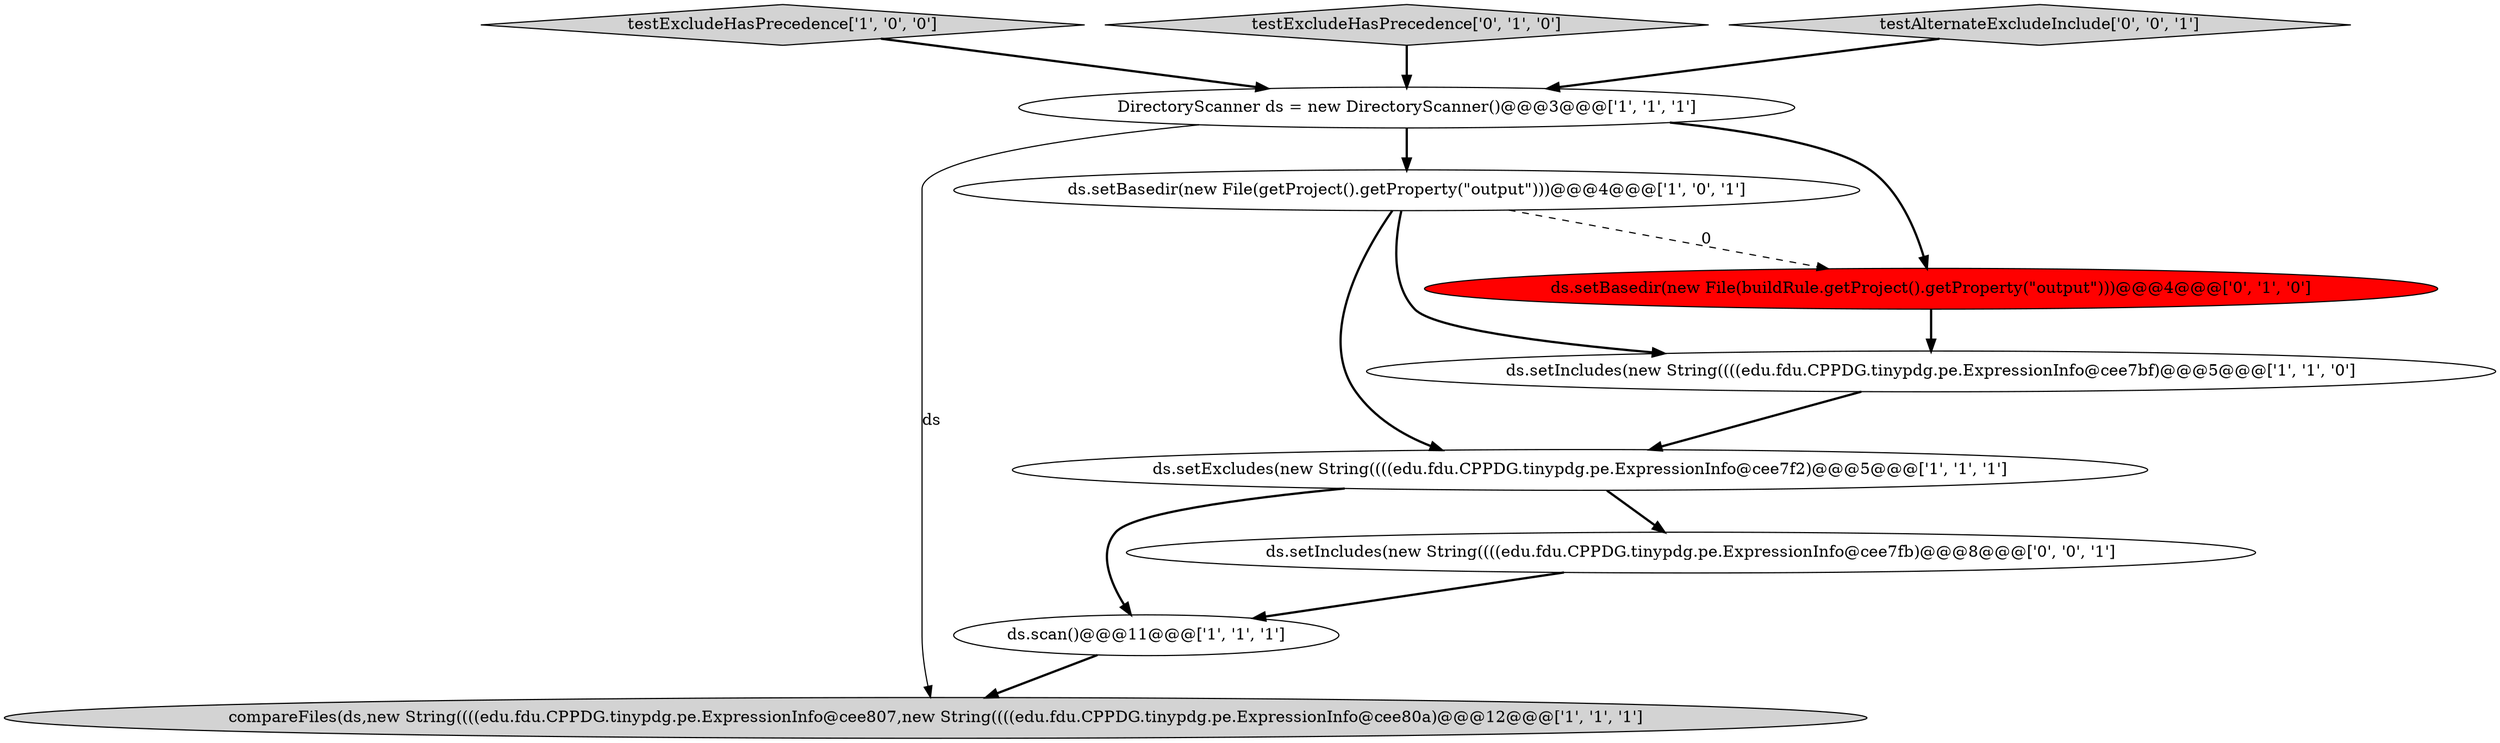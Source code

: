 digraph {
5 [style = filled, label = "compareFiles(ds,new String((((edu.fdu.CPPDG.tinypdg.pe.ExpressionInfo@cee807,new String((((edu.fdu.CPPDG.tinypdg.pe.ExpressionInfo@cee80a)@@@12@@@['1', '1', '1']", fillcolor = lightgray, shape = ellipse image = "AAA0AAABBB1BBB"];
4 [style = filled, label = "ds.scan()@@@11@@@['1', '1', '1']", fillcolor = white, shape = ellipse image = "AAA0AAABBB1BBB"];
6 [style = filled, label = "testExcludeHasPrecedence['1', '0', '0']", fillcolor = lightgray, shape = diamond image = "AAA0AAABBB1BBB"];
1 [style = filled, label = "ds.setBasedir(new File(getProject().getProperty(\"output\")))@@@4@@@['1', '0', '1']", fillcolor = white, shape = ellipse image = "AAA0AAABBB1BBB"];
7 [style = filled, label = "ds.setBasedir(new File(buildRule.getProject().getProperty(\"output\")))@@@4@@@['0', '1', '0']", fillcolor = red, shape = ellipse image = "AAA1AAABBB2BBB"];
9 [style = filled, label = "ds.setIncludes(new String((((edu.fdu.CPPDG.tinypdg.pe.ExpressionInfo@cee7fb)@@@8@@@['0', '0', '1']", fillcolor = white, shape = ellipse image = "AAA0AAABBB3BBB"];
8 [style = filled, label = "testExcludeHasPrecedence['0', '1', '0']", fillcolor = lightgray, shape = diamond image = "AAA0AAABBB2BBB"];
10 [style = filled, label = "testAlternateExcludeInclude['0', '0', '1']", fillcolor = lightgray, shape = diamond image = "AAA0AAABBB3BBB"];
2 [style = filled, label = "ds.setExcludes(new String((((edu.fdu.CPPDG.tinypdg.pe.ExpressionInfo@cee7f2)@@@5@@@['1', '1', '1']", fillcolor = white, shape = ellipse image = "AAA0AAABBB1BBB"];
3 [style = filled, label = "ds.setIncludes(new String((((edu.fdu.CPPDG.tinypdg.pe.ExpressionInfo@cee7bf)@@@5@@@['1', '1', '0']", fillcolor = white, shape = ellipse image = "AAA0AAABBB1BBB"];
0 [style = filled, label = "DirectoryScanner ds = new DirectoryScanner()@@@3@@@['1', '1', '1']", fillcolor = white, shape = ellipse image = "AAA0AAABBB1BBB"];
1->3 [style = bold, label=""];
8->0 [style = bold, label=""];
1->2 [style = bold, label=""];
6->0 [style = bold, label=""];
2->9 [style = bold, label=""];
1->7 [style = dashed, label="0"];
3->2 [style = bold, label=""];
2->4 [style = bold, label=""];
4->5 [style = bold, label=""];
0->1 [style = bold, label=""];
7->3 [style = bold, label=""];
10->0 [style = bold, label=""];
9->4 [style = bold, label=""];
0->5 [style = solid, label="ds"];
0->7 [style = bold, label=""];
}
